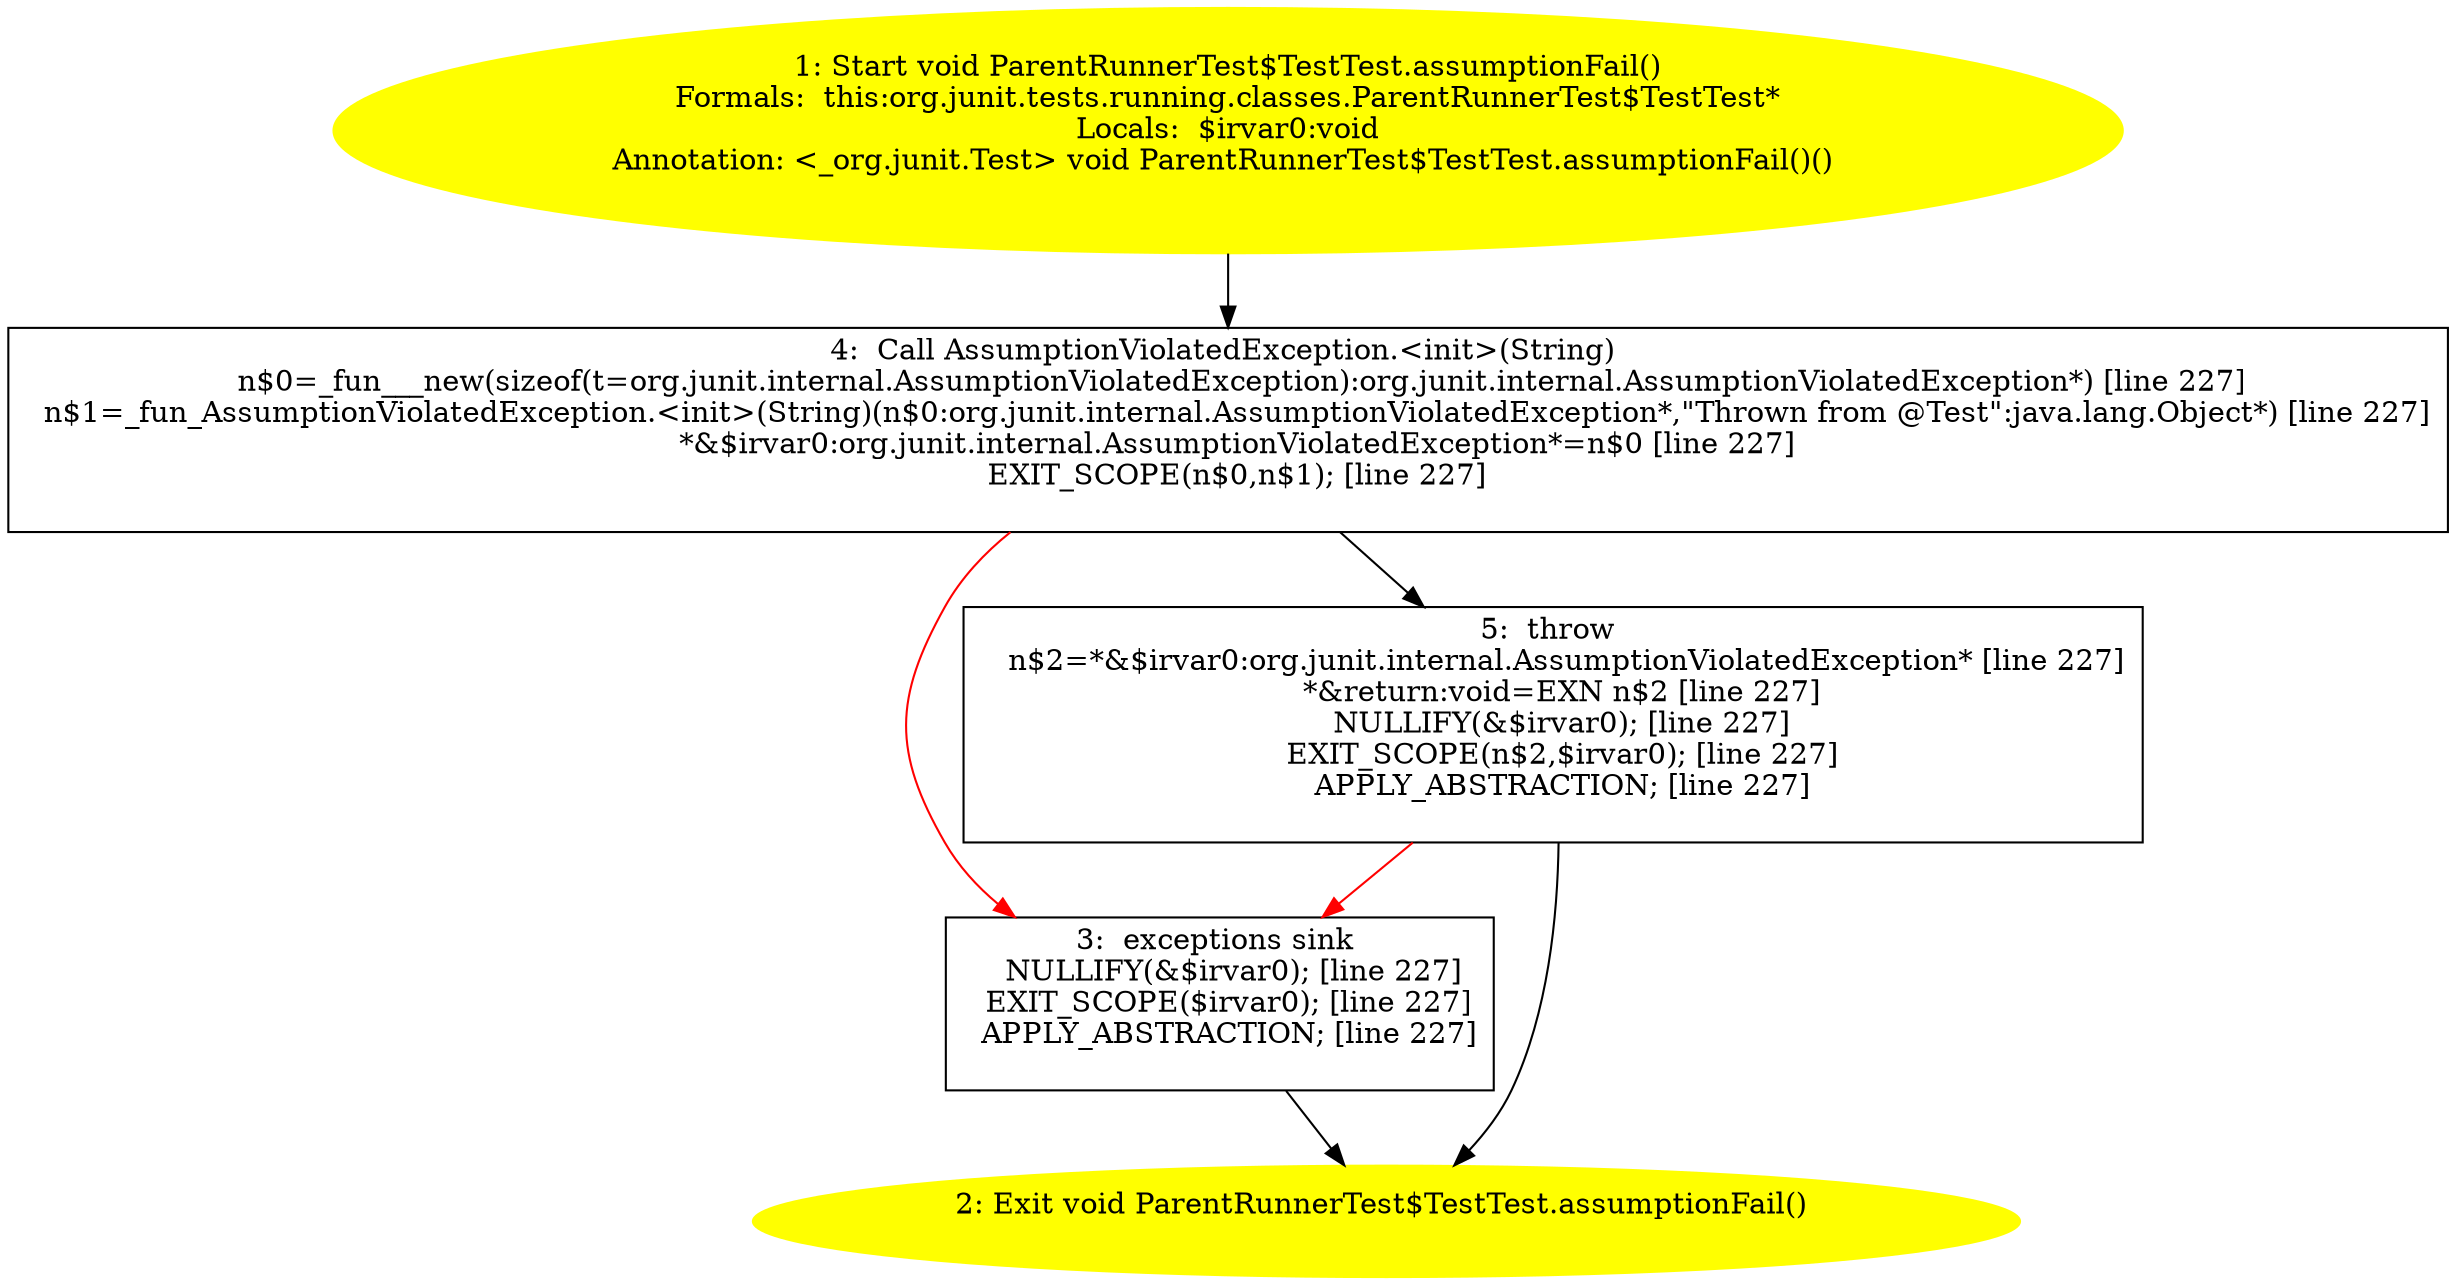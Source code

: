 /* @generated */
digraph cfg {
"org.junit.tests.running.classes.ParentRunnerTest$TestTest.assumptionFail():void.f8c81b1f1c72dc650715ad1fa232d9c4_1" [label="1: Start void ParentRunnerTest$TestTest.assumptionFail()\nFormals:  this:org.junit.tests.running.classes.ParentRunnerTest$TestTest*\nLocals:  $irvar0:void\nAnnotation: <_org.junit.Test> void ParentRunnerTest$TestTest.assumptionFail()() \n  " color=yellow style=filled]
	

	 "org.junit.tests.running.classes.ParentRunnerTest$TestTest.assumptionFail():void.f8c81b1f1c72dc650715ad1fa232d9c4_1" -> "org.junit.tests.running.classes.ParentRunnerTest$TestTest.assumptionFail():void.f8c81b1f1c72dc650715ad1fa232d9c4_4" ;
"org.junit.tests.running.classes.ParentRunnerTest$TestTest.assumptionFail():void.f8c81b1f1c72dc650715ad1fa232d9c4_2" [label="2: Exit void ParentRunnerTest$TestTest.assumptionFail() \n  " color=yellow style=filled]
	

"org.junit.tests.running.classes.ParentRunnerTest$TestTest.assumptionFail():void.f8c81b1f1c72dc650715ad1fa232d9c4_3" [label="3:  exceptions sink \n   NULLIFY(&$irvar0); [line 227]\n  EXIT_SCOPE($irvar0); [line 227]\n  APPLY_ABSTRACTION; [line 227]\n " shape="box"]
	

	 "org.junit.tests.running.classes.ParentRunnerTest$TestTest.assumptionFail():void.f8c81b1f1c72dc650715ad1fa232d9c4_3" -> "org.junit.tests.running.classes.ParentRunnerTest$TestTest.assumptionFail():void.f8c81b1f1c72dc650715ad1fa232d9c4_2" ;
"org.junit.tests.running.classes.ParentRunnerTest$TestTest.assumptionFail():void.f8c81b1f1c72dc650715ad1fa232d9c4_4" [label="4:  Call AssumptionViolatedException.<init>(String) \n   n$0=_fun___new(sizeof(t=org.junit.internal.AssumptionViolatedException):org.junit.internal.AssumptionViolatedException*) [line 227]\n  n$1=_fun_AssumptionViolatedException.<init>(String)(n$0:org.junit.internal.AssumptionViolatedException*,\"Thrown from @Test\":java.lang.Object*) [line 227]\n  *&$irvar0:org.junit.internal.AssumptionViolatedException*=n$0 [line 227]\n  EXIT_SCOPE(n$0,n$1); [line 227]\n " shape="box"]
	

	 "org.junit.tests.running.classes.ParentRunnerTest$TestTest.assumptionFail():void.f8c81b1f1c72dc650715ad1fa232d9c4_4" -> "org.junit.tests.running.classes.ParentRunnerTest$TestTest.assumptionFail():void.f8c81b1f1c72dc650715ad1fa232d9c4_5" ;
	 "org.junit.tests.running.classes.ParentRunnerTest$TestTest.assumptionFail():void.f8c81b1f1c72dc650715ad1fa232d9c4_4" -> "org.junit.tests.running.classes.ParentRunnerTest$TestTest.assumptionFail():void.f8c81b1f1c72dc650715ad1fa232d9c4_3" [color="red" ];
"org.junit.tests.running.classes.ParentRunnerTest$TestTest.assumptionFail():void.f8c81b1f1c72dc650715ad1fa232d9c4_5" [label="5:  throw \n   n$2=*&$irvar0:org.junit.internal.AssumptionViolatedException* [line 227]\n  *&return:void=EXN n$2 [line 227]\n  NULLIFY(&$irvar0); [line 227]\n  EXIT_SCOPE(n$2,$irvar0); [line 227]\n  APPLY_ABSTRACTION; [line 227]\n " shape="box"]
	

	 "org.junit.tests.running.classes.ParentRunnerTest$TestTest.assumptionFail():void.f8c81b1f1c72dc650715ad1fa232d9c4_5" -> "org.junit.tests.running.classes.ParentRunnerTest$TestTest.assumptionFail():void.f8c81b1f1c72dc650715ad1fa232d9c4_2" ;
	 "org.junit.tests.running.classes.ParentRunnerTest$TestTest.assumptionFail():void.f8c81b1f1c72dc650715ad1fa232d9c4_5" -> "org.junit.tests.running.classes.ParentRunnerTest$TestTest.assumptionFail():void.f8c81b1f1c72dc650715ad1fa232d9c4_3" [color="red" ];
}
